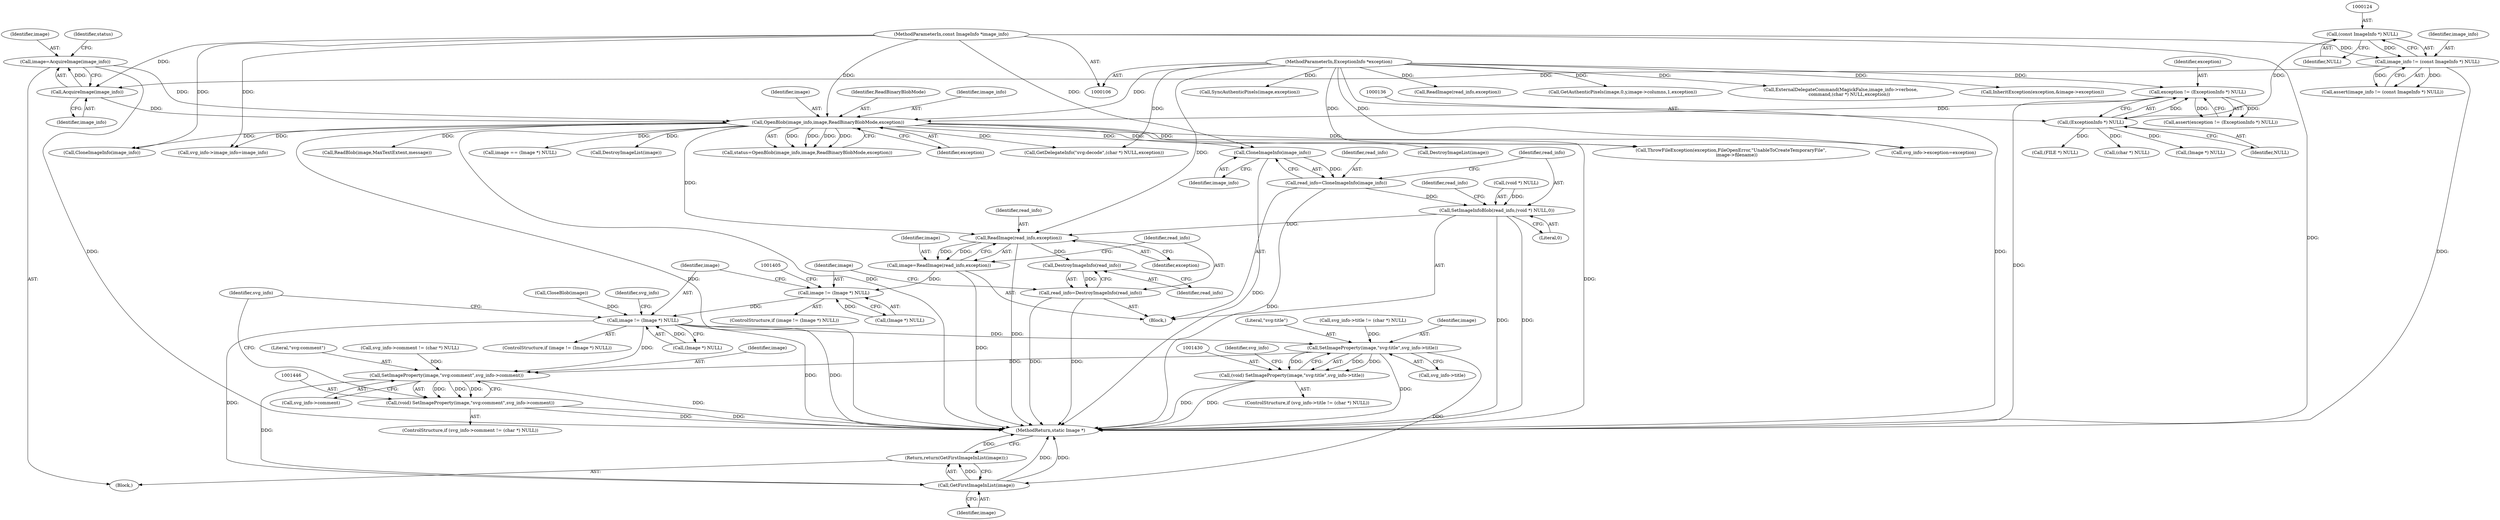 digraph "0_ImageMagick_f6e9d0d9955e85bdd7540b251cd50d598dacc5e6_60@pointer" {
"1001356" [label="(Call,CloneImageInfo(image_info))"];
"1000107" [label="(MethodParameterIn,const ImageInfo *image_info)"];
"1000165" [label="(Call,OpenBlob(image_info,image,ReadBinaryBlobMode,exception))"];
"1000161" [label="(Call,AcquireImage(image_info))"];
"1000121" [label="(Call,image_info != (const ImageInfo *) NULL)"];
"1000123" [label="(Call,(const ImageInfo *) NULL)"];
"1000159" [label="(Call,image=AcquireImage(image_info))"];
"1000133" [label="(Call,exception != (ExceptionInfo *) NULL)"];
"1000108" [label="(MethodParameterIn,ExceptionInfo *exception)"];
"1000135" [label="(Call,(ExceptionInfo *) NULL)"];
"1001354" [label="(Call,read_info=CloneImageInfo(image_info))"];
"1001358" [label="(Call,SetImageInfoBlob(read_info,(void *) NULL,0))"];
"1001391" [label="(Call,ReadImage(read_info,exception))"];
"1001389" [label="(Call,image=ReadImage(read_info,exception))"];
"1001399" [label="(Call,image != (Image *) NULL)"];
"1001415" [label="(Call,image != (Image *) NULL)"];
"1001431" [label="(Call,SetImageProperty(image,\"svg:title\",svg_info->title))"];
"1001429" [label="(Call,(void) SetImageProperty(image,\"svg:title\",svg_info->title))"];
"1001447" [label="(Call,SetImageProperty(image,\"svg:comment\",svg_info->comment))"];
"1001445" [label="(Call,(void) SetImageProperty(image,\"svg:comment\",svg_info->comment))"];
"1001462" [label="(Call,GetFirstImageInList(image))"];
"1001461" [label="(Return,return(GetFirstImageInList(image));)"];
"1001396" [label="(Call,DestroyImageInfo(read_info))"];
"1001394" [label="(Call,read_info=DestroyImageInfo(read_info))"];
"1001355" [label="(Identifier,read_info)"];
"1001415" [label="(Call,image != (Image *) NULL)"];
"1001359" [label="(Identifier,read_info)"];
"1000180" [label="(Call,(Image *) NULL)"];
"1001417" [label="(Call,(Image *) NULL)"];
"1000161" [label="(Call,AcquireImage(image_info))"];
"1001445" [label="(Call,(void) SetImageProperty(image,\"svg:comment\",svg_info->comment))"];
"1001390" [label="(Identifier,image)"];
"1001395" [label="(Identifier,read_info)"];
"1000577" [label="(Call,InheritException(exception,&image->exception))"];
"1001422" [label="(Call,svg_info->title != (char *) NULL)"];
"1000169" [label="(Identifier,exception)"];
"1000159" [label="(Call,image=AcquireImage(image_info))"];
"1000133" [label="(Call,exception != (ExceptionInfo *) NULL)"];
"1001454" [label="(Identifier,svg_info)"];
"1000177" [label="(Call,DestroyImageList(image))"];
"1000873" [label="(Call,SyncAuthenticPixels(image,exception))"];
"1001360" [label="(Call,(void *) NULL)"];
"1000120" [label="(Call,assert(image_info != (const ImageInfo *) NULL))"];
"1000134" [label="(Identifier,exception)"];
"1001394" [label="(Call,read_info=DestroyImageInfo(read_info))"];
"1000483" [label="(Call,ReadBlob(image,MaxTextExtent,message))"];
"1001392" [label="(Identifier,read_info)"];
"1001356" [label="(Call,CloneImageInfo(image_info))"];
"1000107" [label="(MethodParameterIn,const ImageInfo *image_info)"];
"1001429" [label="(Call,(void) SetImageProperty(image,\"svg:title\",svg_info->title))"];
"1001431" [label="(Call,SetImageProperty(image,\"svg:title\",svg_info->title))"];
"1001396" [label="(Call,DestroyImageInfo(read_info))"];
"1001399" [label="(Call,image != (Image *) NULL)"];
"1001398" [label="(ControlStructure,if (image != (Image *) NULL))"];
"1000122" [label="(Identifier,image_info)"];
"1000162" [label="(Identifier,image_info)"];
"1001414" [label="(ControlStructure,if (image != (Image *) NULL))"];
"1000959" [label="(Call,ThrowFileException(exception,FileOpenError,\"UnableToCreateTemporaryFile\",\n        image->filename))"];
"1000121" [label="(Call,image_info != (const ImageInfo *) NULL)"];
"1001434" [label="(Call,svg_info->title)"];
"1000135" [label="(Call,(ExceptionInfo *) NULL)"];
"1000165" [label="(Call,OpenBlob(image_info,image,ReadBinaryBlobMode,exception))"];
"1001448" [label="(Identifier,image)"];
"1000167" [label="(Identifier,image)"];
"1001391" [label="(Call,ReadImage(read_info,exception))"];
"1001462" [label="(Call,GetFirstImageInList(image))"];
"1000168" [label="(Identifier,ReadBinaryBlobMode)"];
"1001464" [label="(MethodReturn,static Image *)"];
"1000164" [label="(Identifier,status)"];
"1001447" [label="(Call,SetImageProperty(image,\"svg:comment\",svg_info->comment))"];
"1000109" [label="(Block,)"];
"1001424" [label="(Identifier,svg_info)"];
"1001354" [label="(Call,read_info=CloneImageInfo(image_info))"];
"1000406" [label="(Call,ReadImage(read_info,exception))"];
"1001343" [label="(Block,)"];
"1000762" [label="(Call,GetAuthenticPixels(image,0,y,image->columns,1,exception))"];
"1001358" [label="(Call,SetImageInfoBlob(read_info,(void *) NULL,0))"];
"1000922" [label="(Call,(FILE *) NULL)"];
"1001461" [label="(Return,return(GetFirstImageInList(image));)"];
"1001400" [label="(Identifier,image)"];
"1000166" [label="(Identifier,image_info)"];
"1001463" [label="(Identifier,image)"];
"1001440" [label="(Identifier,svg_info)"];
"1001401" [label="(Call,(Image *) NULL)"];
"1000245" [label="(Call,(char *) NULL)"];
"1000125" [label="(Identifier,NULL)"];
"1001437" [label="(ControlStructure,if (svg_info->comment != (char *) NULL))"];
"1001449" [label="(Literal,\"svg:comment\")"];
"1000123" [label="(Call,(const ImageInfo *) NULL)"];
"1000394" [label="(Call,CloneImageInfo(image_info))"];
"1000132" [label="(Call,assert(exception != (ExceptionInfo *) NULL))"];
"1001432" [label="(Identifier,image)"];
"1001357" [label="(Identifier,image_info)"];
"1000160" [label="(Identifier,image)"];
"1001363" [label="(Literal,0)"];
"1001367" [label="(Identifier,read_info)"];
"1000975" [label="(Call,image == (Image *) NULL)"];
"1001389" [label="(Call,image=ReadImage(read_info,exception))"];
"1001306" [label="(Call,CloseBlob(image))"];
"1000355" [label="(Call,ExternalDelegateCommand(MagickFalse,image_info->verbose,\n            command,(char *) NULL,exception))"];
"1001416" [label="(Identifier,image)"];
"1000243" [label="(Call,GetDelegateInfo(\"svg:decode\",(char *) NULL,exception))"];
"1000137" [label="(Identifier,NULL)"];
"1001397" [label="(Identifier,read_info)"];
"1000968" [label="(Call,DestroyImageList(image))"];
"1001006" [label="(Call,svg_info->exception=exception)"];
"1001433" [label="(Literal,\"svg:title\")"];
"1001421" [label="(ControlStructure,if (svg_info->title != (char *) NULL))"];
"1001016" [label="(Call,svg_info->image_info=image_info)"];
"1001438" [label="(Call,svg_info->comment != (char *) NULL)"];
"1000108" [label="(MethodParameterIn,ExceptionInfo *exception)"];
"1001393" [label="(Identifier,exception)"];
"1001450" [label="(Call,svg_info->comment)"];
"1000163" [label="(Call,status=OpenBlob(image_info,image,ReadBinaryBlobMode,exception))"];
"1001356" -> "1001354"  [label="AST: "];
"1001356" -> "1001357"  [label="CFG: "];
"1001357" -> "1001356"  [label="AST: "];
"1001354" -> "1001356"  [label="CFG: "];
"1001356" -> "1001464"  [label="DDG: "];
"1001356" -> "1001354"  [label="DDG: "];
"1000107" -> "1001356"  [label="DDG: "];
"1000165" -> "1001356"  [label="DDG: "];
"1000107" -> "1000106"  [label="AST: "];
"1000107" -> "1001464"  [label="DDG: "];
"1000107" -> "1000121"  [label="DDG: "];
"1000107" -> "1000161"  [label="DDG: "];
"1000107" -> "1000165"  [label="DDG: "];
"1000107" -> "1000394"  [label="DDG: "];
"1000107" -> "1001016"  [label="DDG: "];
"1000165" -> "1000163"  [label="AST: "];
"1000165" -> "1000169"  [label="CFG: "];
"1000166" -> "1000165"  [label="AST: "];
"1000167" -> "1000165"  [label="AST: "];
"1000168" -> "1000165"  [label="AST: "];
"1000169" -> "1000165"  [label="AST: "];
"1000163" -> "1000165"  [label="CFG: "];
"1000165" -> "1001464"  [label="DDG: "];
"1000165" -> "1001464"  [label="DDG: "];
"1000165" -> "1001464"  [label="DDG: "];
"1000165" -> "1000163"  [label="DDG: "];
"1000165" -> "1000163"  [label="DDG: "];
"1000165" -> "1000163"  [label="DDG: "];
"1000165" -> "1000163"  [label="DDG: "];
"1000161" -> "1000165"  [label="DDG: "];
"1000159" -> "1000165"  [label="DDG: "];
"1000133" -> "1000165"  [label="DDG: "];
"1000108" -> "1000165"  [label="DDG: "];
"1000165" -> "1000177"  [label="DDG: "];
"1000165" -> "1000243"  [label="DDG: "];
"1000165" -> "1000394"  [label="DDG: "];
"1000165" -> "1000483"  [label="DDG: "];
"1000165" -> "1000959"  [label="DDG: "];
"1000165" -> "1000968"  [label="DDG: "];
"1000165" -> "1000975"  [label="DDG: "];
"1000165" -> "1001006"  [label="DDG: "];
"1000165" -> "1001016"  [label="DDG: "];
"1000165" -> "1001391"  [label="DDG: "];
"1000161" -> "1000159"  [label="AST: "];
"1000161" -> "1000162"  [label="CFG: "];
"1000162" -> "1000161"  [label="AST: "];
"1000159" -> "1000161"  [label="CFG: "];
"1000161" -> "1000159"  [label="DDG: "];
"1000121" -> "1000161"  [label="DDG: "];
"1000121" -> "1000120"  [label="AST: "];
"1000121" -> "1000123"  [label="CFG: "];
"1000122" -> "1000121"  [label="AST: "];
"1000123" -> "1000121"  [label="AST: "];
"1000120" -> "1000121"  [label="CFG: "];
"1000121" -> "1001464"  [label="DDG: "];
"1000121" -> "1000120"  [label="DDG: "];
"1000121" -> "1000120"  [label="DDG: "];
"1000123" -> "1000121"  [label="DDG: "];
"1000123" -> "1000125"  [label="CFG: "];
"1000124" -> "1000123"  [label="AST: "];
"1000125" -> "1000123"  [label="AST: "];
"1000123" -> "1000135"  [label="DDG: "];
"1000159" -> "1000109"  [label="AST: "];
"1000160" -> "1000159"  [label="AST: "];
"1000164" -> "1000159"  [label="CFG: "];
"1000159" -> "1001464"  [label="DDG: "];
"1000133" -> "1000132"  [label="AST: "];
"1000133" -> "1000135"  [label="CFG: "];
"1000134" -> "1000133"  [label="AST: "];
"1000135" -> "1000133"  [label="AST: "];
"1000132" -> "1000133"  [label="CFG: "];
"1000133" -> "1001464"  [label="DDG: "];
"1000133" -> "1000132"  [label="DDG: "];
"1000133" -> "1000132"  [label="DDG: "];
"1000108" -> "1000133"  [label="DDG: "];
"1000135" -> "1000133"  [label="DDG: "];
"1000108" -> "1000106"  [label="AST: "];
"1000108" -> "1001464"  [label="DDG: "];
"1000108" -> "1000243"  [label="DDG: "];
"1000108" -> "1000355"  [label="DDG: "];
"1000108" -> "1000406"  [label="DDG: "];
"1000108" -> "1000577"  [label="DDG: "];
"1000108" -> "1000762"  [label="DDG: "];
"1000108" -> "1000873"  [label="DDG: "];
"1000108" -> "1000959"  [label="DDG: "];
"1000108" -> "1001006"  [label="DDG: "];
"1000108" -> "1001391"  [label="DDG: "];
"1000135" -> "1000137"  [label="CFG: "];
"1000136" -> "1000135"  [label="AST: "];
"1000137" -> "1000135"  [label="AST: "];
"1000135" -> "1000180"  [label="DDG: "];
"1000135" -> "1000245"  [label="DDG: "];
"1000135" -> "1000922"  [label="DDG: "];
"1001354" -> "1001343"  [label="AST: "];
"1001355" -> "1001354"  [label="AST: "];
"1001359" -> "1001354"  [label="CFG: "];
"1001354" -> "1001464"  [label="DDG: "];
"1001354" -> "1001358"  [label="DDG: "];
"1001358" -> "1001343"  [label="AST: "];
"1001358" -> "1001363"  [label="CFG: "];
"1001359" -> "1001358"  [label="AST: "];
"1001360" -> "1001358"  [label="AST: "];
"1001363" -> "1001358"  [label="AST: "];
"1001367" -> "1001358"  [label="CFG: "];
"1001358" -> "1001464"  [label="DDG: "];
"1001358" -> "1001464"  [label="DDG: "];
"1001360" -> "1001358"  [label="DDG: "];
"1001358" -> "1001391"  [label="DDG: "];
"1001391" -> "1001389"  [label="AST: "];
"1001391" -> "1001393"  [label="CFG: "];
"1001392" -> "1001391"  [label="AST: "];
"1001393" -> "1001391"  [label="AST: "];
"1001389" -> "1001391"  [label="CFG: "];
"1001391" -> "1001464"  [label="DDG: "];
"1001391" -> "1001389"  [label="DDG: "];
"1001391" -> "1001389"  [label="DDG: "];
"1001391" -> "1001396"  [label="DDG: "];
"1001389" -> "1001343"  [label="AST: "];
"1001390" -> "1001389"  [label="AST: "];
"1001395" -> "1001389"  [label="CFG: "];
"1001389" -> "1001464"  [label="DDG: "];
"1001389" -> "1001399"  [label="DDG: "];
"1001399" -> "1001398"  [label="AST: "];
"1001399" -> "1001401"  [label="CFG: "];
"1001400" -> "1001399"  [label="AST: "];
"1001401" -> "1001399"  [label="AST: "];
"1001405" -> "1001399"  [label="CFG: "];
"1001416" -> "1001399"  [label="CFG: "];
"1001401" -> "1001399"  [label="DDG: "];
"1001399" -> "1001415"  [label="DDG: "];
"1001415" -> "1001414"  [label="AST: "];
"1001415" -> "1001417"  [label="CFG: "];
"1001416" -> "1001415"  [label="AST: "];
"1001417" -> "1001415"  [label="AST: "];
"1001424" -> "1001415"  [label="CFG: "];
"1001454" -> "1001415"  [label="CFG: "];
"1001415" -> "1001464"  [label="DDG: "];
"1001415" -> "1001464"  [label="DDG: "];
"1001306" -> "1001415"  [label="DDG: "];
"1001417" -> "1001415"  [label="DDG: "];
"1001415" -> "1001431"  [label="DDG: "];
"1001415" -> "1001447"  [label="DDG: "];
"1001415" -> "1001462"  [label="DDG: "];
"1001431" -> "1001429"  [label="AST: "];
"1001431" -> "1001434"  [label="CFG: "];
"1001432" -> "1001431"  [label="AST: "];
"1001433" -> "1001431"  [label="AST: "];
"1001434" -> "1001431"  [label="AST: "];
"1001429" -> "1001431"  [label="CFG: "];
"1001431" -> "1001464"  [label="DDG: "];
"1001431" -> "1001429"  [label="DDG: "];
"1001431" -> "1001429"  [label="DDG: "];
"1001431" -> "1001429"  [label="DDG: "];
"1001422" -> "1001431"  [label="DDG: "];
"1001431" -> "1001447"  [label="DDG: "];
"1001431" -> "1001462"  [label="DDG: "];
"1001429" -> "1001421"  [label="AST: "];
"1001430" -> "1001429"  [label="AST: "];
"1001440" -> "1001429"  [label="CFG: "];
"1001429" -> "1001464"  [label="DDG: "];
"1001429" -> "1001464"  [label="DDG: "];
"1001447" -> "1001445"  [label="AST: "];
"1001447" -> "1001450"  [label="CFG: "];
"1001448" -> "1001447"  [label="AST: "];
"1001449" -> "1001447"  [label="AST: "];
"1001450" -> "1001447"  [label="AST: "];
"1001445" -> "1001447"  [label="CFG: "];
"1001447" -> "1001464"  [label="DDG: "];
"1001447" -> "1001445"  [label="DDG: "];
"1001447" -> "1001445"  [label="DDG: "];
"1001447" -> "1001445"  [label="DDG: "];
"1001438" -> "1001447"  [label="DDG: "];
"1001447" -> "1001462"  [label="DDG: "];
"1001445" -> "1001437"  [label="AST: "];
"1001446" -> "1001445"  [label="AST: "];
"1001454" -> "1001445"  [label="CFG: "];
"1001445" -> "1001464"  [label="DDG: "];
"1001445" -> "1001464"  [label="DDG: "];
"1001462" -> "1001461"  [label="AST: "];
"1001462" -> "1001463"  [label="CFG: "];
"1001463" -> "1001462"  [label="AST: "];
"1001461" -> "1001462"  [label="CFG: "];
"1001462" -> "1001464"  [label="DDG: "];
"1001462" -> "1001464"  [label="DDG: "];
"1001462" -> "1001461"  [label="DDG: "];
"1001461" -> "1000109"  [label="AST: "];
"1001464" -> "1001461"  [label="CFG: "];
"1001461" -> "1001464"  [label="DDG: "];
"1001396" -> "1001394"  [label="AST: "];
"1001396" -> "1001397"  [label="CFG: "];
"1001397" -> "1001396"  [label="AST: "];
"1001394" -> "1001396"  [label="CFG: "];
"1001396" -> "1001394"  [label="DDG: "];
"1001394" -> "1001343"  [label="AST: "];
"1001395" -> "1001394"  [label="AST: "];
"1001400" -> "1001394"  [label="CFG: "];
"1001394" -> "1001464"  [label="DDG: "];
"1001394" -> "1001464"  [label="DDG: "];
}
